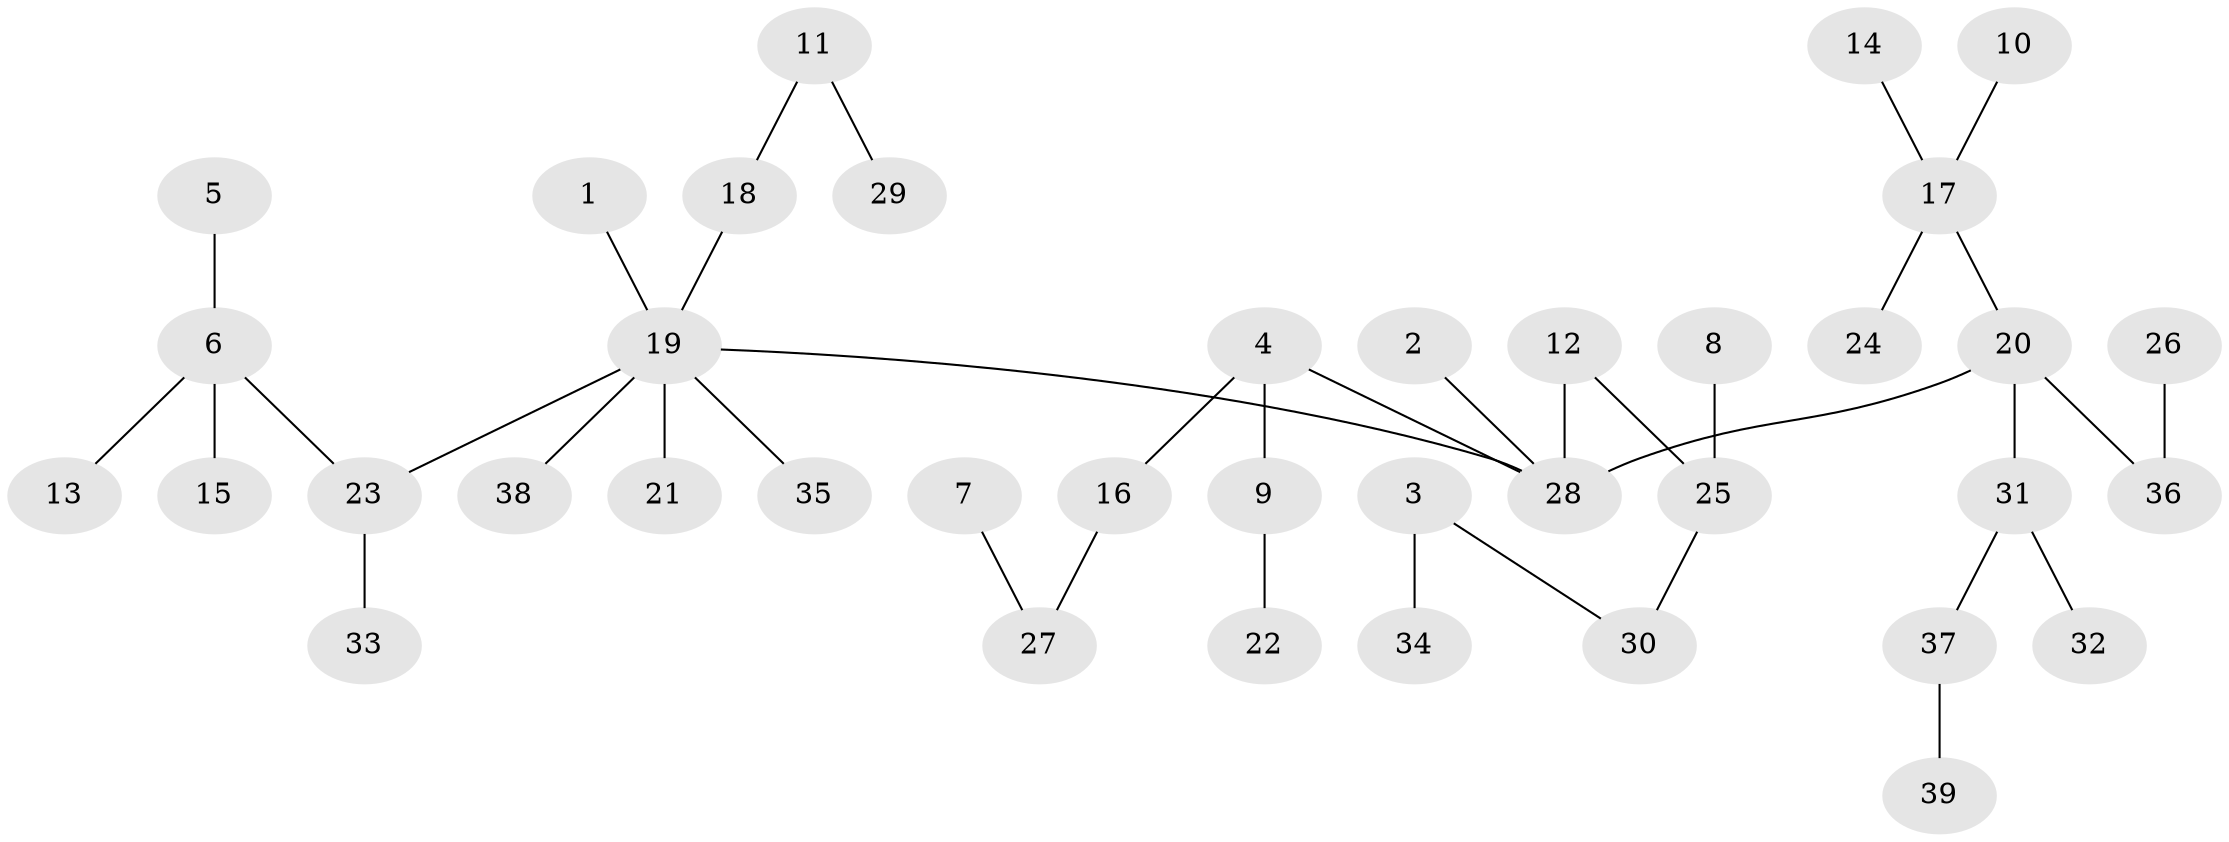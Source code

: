 // original degree distribution, {4: 0.09375, 5: 0.03125, 7: 0.010416666666666666, 9: 0.010416666666666666, 3: 0.10416666666666667, 1: 0.53125, 2: 0.21875}
// Generated by graph-tools (version 1.1) at 2025/37/03/04/25 23:37:16]
// undirected, 39 vertices, 38 edges
graph export_dot {
  node [color=gray90,style=filled];
  1;
  2;
  3;
  4;
  5;
  6;
  7;
  8;
  9;
  10;
  11;
  12;
  13;
  14;
  15;
  16;
  17;
  18;
  19;
  20;
  21;
  22;
  23;
  24;
  25;
  26;
  27;
  28;
  29;
  30;
  31;
  32;
  33;
  34;
  35;
  36;
  37;
  38;
  39;
  1 -- 19 [weight=1.0];
  2 -- 28 [weight=1.0];
  3 -- 30 [weight=1.0];
  3 -- 34 [weight=1.0];
  4 -- 9 [weight=1.0];
  4 -- 16 [weight=1.0];
  4 -- 28 [weight=1.0];
  5 -- 6 [weight=1.0];
  6 -- 13 [weight=1.0];
  6 -- 15 [weight=1.0];
  6 -- 23 [weight=1.0];
  7 -- 27 [weight=1.0];
  8 -- 25 [weight=1.0];
  9 -- 22 [weight=1.0];
  10 -- 17 [weight=1.0];
  11 -- 18 [weight=1.0];
  11 -- 29 [weight=1.0];
  12 -- 25 [weight=1.0];
  12 -- 28 [weight=1.0];
  14 -- 17 [weight=1.0];
  16 -- 27 [weight=1.0];
  17 -- 20 [weight=1.0];
  17 -- 24 [weight=1.0];
  18 -- 19 [weight=1.0];
  19 -- 21 [weight=1.0];
  19 -- 23 [weight=1.0];
  19 -- 28 [weight=1.0];
  19 -- 35 [weight=1.0];
  19 -- 38 [weight=1.0];
  20 -- 28 [weight=1.0];
  20 -- 31 [weight=1.0];
  20 -- 36 [weight=1.0];
  23 -- 33 [weight=1.0];
  25 -- 30 [weight=1.0];
  26 -- 36 [weight=1.0];
  31 -- 32 [weight=1.0];
  31 -- 37 [weight=1.0];
  37 -- 39 [weight=1.0];
}
